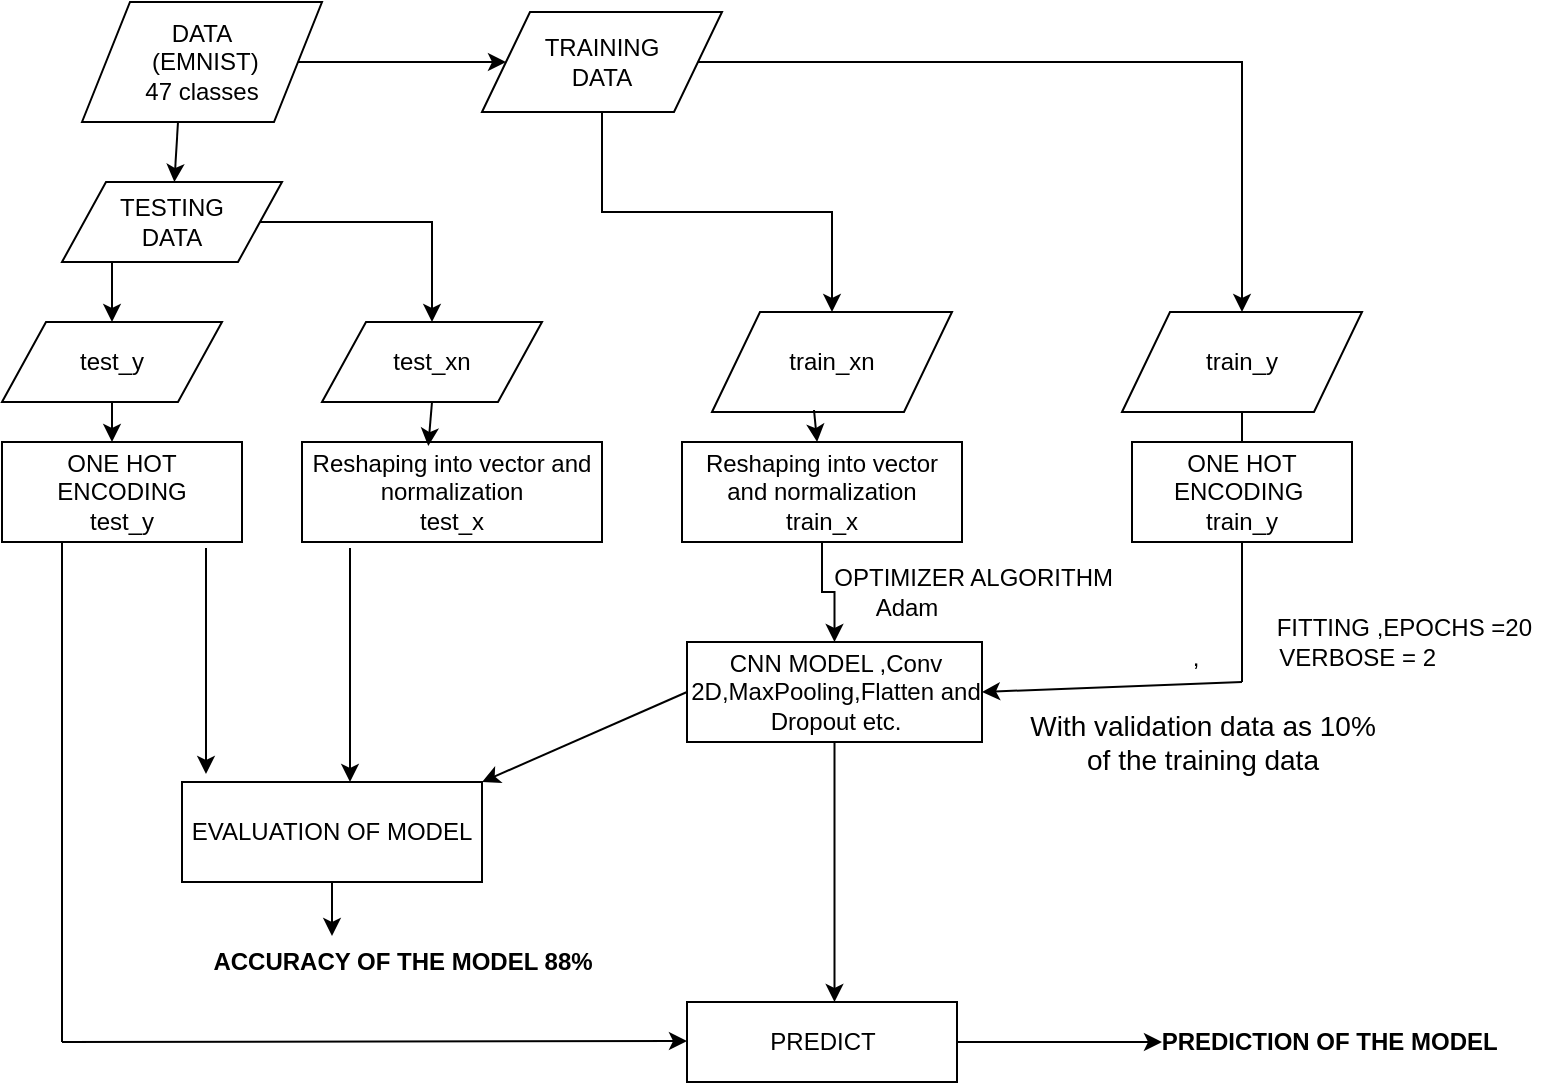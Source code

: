 <mxfile version="13.6.0" type="device"><diagram id="GlDWyMAZAiwz0uHmF_uG" name="Page-1"><mxGraphModel dx="868" dy="433" grid="1" gridSize="10" guides="1" tooltips="1" connect="1" arrows="1" fold="1" page="1" pageScale="1" pageWidth="850" pageHeight="1100" math="0" shadow="0"><root><mxCell id="0"/><mxCell id="1" parent="0"/><mxCell id="NkH1v-c81laxvQr4NrlD-2" value="" style="endArrow=classic;html=1;exitX=0.4;exitY=1;exitDx=0;exitDy=0;exitPerimeter=0;" parent="1" source="Zsw7IH1hE6ubkNzLHymE-1" target="Zsw7IH1hE6ubkNzLHymE-2" edge="1"><mxGeometry width="50" height="50" relative="1" as="geometry"><mxPoint x="400" y="280" as="sourcePoint"/><mxPoint x="100" y="110" as="targetPoint"/></mxGeometry></mxCell><mxCell id="Zsw7IH1hE6ubkNzLHymE-1" value="DATA&lt;br&gt;&amp;nbsp;(EMNIST)&lt;br&gt;47 classes" style="shape=parallelogram;perimeter=parallelogramPerimeter;whiteSpace=wrap;html=1;" parent="1" vertex="1"><mxGeometry x="50" y="20" width="120" height="60" as="geometry"/></mxCell><mxCell id="Zsw7IH1hE6ubkNzLHymE-7" value="" style="edgeStyle=orthogonalEdgeStyle;rounded=0;orthogonalLoop=1;jettySize=auto;html=1;" parent="1" source="Zsw7IH1hE6ubkNzLHymE-2" target="Zsw7IH1hE6ubkNzLHymE-6" edge="1"><mxGeometry relative="1" as="geometry"><Array as="points"><mxPoint x="65" y="160"/><mxPoint x="65" y="160"/></Array></mxGeometry></mxCell><mxCell id="Zsw7IH1hE6ubkNzLHymE-10" value="" style="edgeStyle=orthogonalEdgeStyle;rounded=0;orthogonalLoop=1;jettySize=auto;html=1;" parent="1" source="Zsw7IH1hE6ubkNzLHymE-2" target="Zsw7IH1hE6ubkNzLHymE-9" edge="1"><mxGeometry relative="1" as="geometry"/></mxCell><mxCell id="Zsw7IH1hE6ubkNzLHymE-2" value="TESTING&lt;br&gt;DATA" style="shape=parallelogram;perimeter=parallelogramPerimeter;whiteSpace=wrap;html=1;" parent="1" vertex="1"><mxGeometry x="40" y="110" width="110" height="40" as="geometry"/></mxCell><mxCell id="Zsw7IH1hE6ubkNzLHymE-9" value="test_xn" style="shape=parallelogram;perimeter=parallelogramPerimeter;whiteSpace=wrap;html=1;" parent="1" vertex="1"><mxGeometry x="170" y="180" width="110" height="40" as="geometry"/></mxCell><mxCell id="Zsw7IH1hE6ubkNzLHymE-17" value="" style="edgeStyle=orthogonalEdgeStyle;rounded=0;orthogonalLoop=1;jettySize=auto;html=1;" parent="1" source="Zsw7IH1hE6ubkNzLHymE-6" edge="1"><mxGeometry relative="1" as="geometry"><mxPoint x="65" y="240" as="targetPoint"/></mxGeometry></mxCell><mxCell id="Zsw7IH1hE6ubkNzLHymE-6" value="test_y" style="shape=parallelogram;perimeter=parallelogramPerimeter;whiteSpace=wrap;html=1;" parent="1" vertex="1"><mxGeometry x="10" y="180" width="110" height="40" as="geometry"/></mxCell><mxCell id="Zsw7IH1hE6ubkNzLHymE-3" value="" style="endArrow=classic;html=1;exitX=1;exitY=0.5;exitDx=0;exitDy=0;" parent="1" source="Zsw7IH1hE6ubkNzLHymE-1" target="Zsw7IH1hE6ubkNzLHymE-4" edge="1"><mxGeometry width="50" height="50" relative="1" as="geometry"><mxPoint x="400" y="280" as="sourcePoint"/><mxPoint x="450" y="230" as="targetPoint"/></mxGeometry></mxCell><mxCell id="Zsw7IH1hE6ubkNzLHymE-13" value="" style="edgeStyle=orthogonalEdgeStyle;rounded=0;orthogonalLoop=1;jettySize=auto;html=1;" parent="1" source="Zsw7IH1hE6ubkNzLHymE-4" target="Zsw7IH1hE6ubkNzLHymE-12" edge="1"><mxGeometry relative="1" as="geometry"/></mxCell><mxCell id="Zsw7IH1hE6ubkNzLHymE-15" value="" style="edgeStyle=orthogonalEdgeStyle;rounded=0;orthogonalLoop=1;jettySize=auto;html=1;" parent="1" source="Zsw7IH1hE6ubkNzLHymE-4" target="Zsw7IH1hE6ubkNzLHymE-14" edge="1"><mxGeometry relative="1" as="geometry"/></mxCell><mxCell id="Zsw7IH1hE6ubkNzLHymE-4" value="TRAINING &lt;br&gt;DATA" style="shape=parallelogram;perimeter=parallelogramPerimeter;whiteSpace=wrap;html=1;" parent="1" vertex="1"><mxGeometry x="250" y="25" width="120" height="50" as="geometry"/></mxCell><mxCell id="Zsw7IH1hE6ubkNzLHymE-14" value="train_xn" style="shape=parallelogram;perimeter=parallelogramPerimeter;whiteSpace=wrap;html=1;" parent="1" vertex="1"><mxGeometry x="365" y="175" width="120" height="50" as="geometry"/></mxCell><mxCell id="Zsw7IH1hE6ubkNzLHymE-21" value="" style="edgeStyle=orthogonalEdgeStyle;rounded=0;orthogonalLoop=1;jettySize=auto;html=1;" parent="1" source="Zsw7IH1hE6ubkNzLHymE-12" edge="1"><mxGeometry relative="1" as="geometry"><mxPoint x="630" y="240" as="targetPoint"/></mxGeometry></mxCell><mxCell id="Zsw7IH1hE6ubkNzLHymE-12" value="train_y" style="shape=parallelogram;perimeter=parallelogramPerimeter;whiteSpace=wrap;html=1;" parent="1" vertex="1"><mxGeometry x="570" y="175" width="120" height="50" as="geometry"/></mxCell><mxCell id="Zsw7IH1hE6ubkNzLHymE-8" style="edgeStyle=orthogonalEdgeStyle;rounded=0;orthogonalLoop=1;jettySize=auto;html=1;exitX=0.5;exitY=1;exitDx=0;exitDy=0;" parent="1" source="Zsw7IH1hE6ubkNzLHymE-2" target="Zsw7IH1hE6ubkNzLHymE-2" edge="1"><mxGeometry relative="1" as="geometry"/></mxCell><mxCell id="Zsw7IH1hE6ubkNzLHymE-19" value="ONE HOT ENCODING&lt;br&gt;test_y" style="rounded=0;whiteSpace=wrap;html=1;" parent="1" vertex="1"><mxGeometry x="10" y="240" width="120" height="50" as="geometry"/></mxCell><mxCell id="Zsw7IH1hE6ubkNzLHymE-22" value="ONE HOT ENCODING&amp;nbsp;&lt;br&gt;train_y" style="rounded=0;whiteSpace=wrap;html=1;" parent="1" vertex="1"><mxGeometry x="575" y="240" width="110" height="50" as="geometry"/></mxCell><mxCell id="Zsw7IH1hE6ubkNzLHymE-38" value="" style="edgeStyle=orthogonalEdgeStyle;rounded=0;orthogonalLoop=1;jettySize=auto;html=1;" parent="1" source="Zsw7IH1hE6ubkNzLHymE-25" target="Zsw7IH1hE6ubkNzLHymE-37" edge="1"><mxGeometry relative="1" as="geometry"/></mxCell><mxCell id="Zsw7IH1hE6ubkNzLHymE-25" value="Reshaping into vector and normalization&lt;br&gt;train_x" style="rounded=0;whiteSpace=wrap;html=1;" parent="1" vertex="1"><mxGeometry x="350" y="240" width="140" height="50" as="geometry"/></mxCell><mxCell id="Zsw7IH1hE6ubkNzLHymE-65" value="" style="edgeStyle=orthogonalEdgeStyle;rounded=0;orthogonalLoop=1;jettySize=auto;html=1;" parent="1" source="Zsw7IH1hE6ubkNzLHymE-37" target="Zsw7IH1hE6ubkNzLHymE-64" edge="1"><mxGeometry relative="1" as="geometry"><Array as="points"><mxPoint x="426" y="510"/><mxPoint x="426" y="510"/></Array></mxGeometry></mxCell><mxCell id="Zsw7IH1hE6ubkNzLHymE-37" value="CNN MODEL ,Conv 2D,MaxPooling,Flatten and Dropout etc." style="rounded=0;whiteSpace=wrap;html=1;" parent="1" vertex="1"><mxGeometry x="352.5" y="340" width="147.5" height="50" as="geometry"/></mxCell><mxCell id="Zsw7IH1hE6ubkNzLHymE-64" value="PREDICT" style="rounded=0;whiteSpace=wrap;html=1;" parent="1" vertex="1"><mxGeometry x="352.5" y="520" width="135" height="40" as="geometry"/></mxCell><mxCell id="Zsw7IH1hE6ubkNzLHymE-29" value="" style="endArrow=classic;html=1;exitX=0.425;exitY=0.98;exitDx=0;exitDy=0;exitPerimeter=0;" parent="1" source="Zsw7IH1hE6ubkNzLHymE-14" target="Zsw7IH1hE6ubkNzLHymE-25" edge="1"><mxGeometry width="50" height="50" relative="1" as="geometry"><mxPoint x="416" y="224" as="sourcePoint"/><mxPoint x="416" y="339" as="targetPoint"/></mxGeometry></mxCell><mxCell id="Zsw7IH1hE6ubkNzLHymE-32" value="Reshaping into vector and normalization&lt;br&gt;test_x" style="rounded=0;whiteSpace=wrap;html=1;" parent="1" vertex="1"><mxGeometry x="160" y="240" width="150" height="50" as="geometry"/></mxCell><mxCell id="Zsw7IH1hE6ubkNzLHymE-34" value="" style="endArrow=classic;html=1;exitX=0.5;exitY=1;exitDx=0;exitDy=0;entryX=0.421;entryY=0.04;entryDx=0;entryDy=0;entryPerimeter=0;" parent="1" source="Zsw7IH1hE6ubkNzLHymE-9" target="Zsw7IH1hE6ubkNzLHymE-32" edge="1"><mxGeometry width="50" height="50" relative="1" as="geometry"><mxPoint x="400" y="280" as="sourcePoint"/><mxPoint x="450" y="230" as="targetPoint"/></mxGeometry></mxCell><mxCell id="Zsw7IH1hE6ubkNzLHymE-39" value="&amp;nbsp; &amp;nbsp; &amp;nbsp; &amp;nbsp; &amp;nbsp; &amp;nbsp; &amp;nbsp; &amp;nbsp; &amp;nbsp; &amp;nbsp; OPTIMIZER ALGORITHM&lt;br&gt;Adam" style="text;html=1;align=center;verticalAlign=middle;resizable=0;points=[];autosize=1;" parent="1" vertex="1"><mxGeometry x="352" y="300" width="220" height="30" as="geometry"/></mxCell><mxCell id="Zsw7IH1hE6ubkNzLHymE-41" value="" style="endArrow=none;html=1;exitX=0.5;exitY=1;exitDx=0;exitDy=0;" parent="1" source="Zsw7IH1hE6ubkNzLHymE-22" edge="1"><mxGeometry width="50" height="50" relative="1" as="geometry"><mxPoint x="400" y="280" as="sourcePoint"/><mxPoint x="630" y="360" as="targetPoint"/></mxGeometry></mxCell><mxCell id="Zsw7IH1hE6ubkNzLHymE-42" value="" style="endArrow=classic;html=1;entryX=1;entryY=0.5;entryDx=0;entryDy=0;" parent="1" target="Zsw7IH1hE6ubkNzLHymE-37" edge="1"><mxGeometry width="50" height="50" relative="1" as="geometry"><mxPoint x="630" y="360" as="sourcePoint"/><mxPoint x="450" y="230" as="targetPoint"/></mxGeometry></mxCell><mxCell id="Zsw7IH1hE6ubkNzLHymE-43" value="&amp;nbsp; &amp;nbsp; &amp;nbsp; &amp;nbsp; &amp;nbsp; &amp;nbsp; &amp;nbsp; &amp;nbsp; &amp;nbsp; &amp;nbsp; &amp;nbsp; &amp;nbsp; &amp;nbsp; &amp;nbsp; FITTING ,EPOCHS =20&lt;br&gt;&amp;nbsp;,&amp;nbsp; &amp;nbsp; &amp;nbsp; &amp;nbsp; &amp;nbsp; &amp;nbsp; VERBOSE = 2" style="text;html=1;align=center;verticalAlign=middle;resizable=0;points=[];autosize=1;" parent="1" vertex="1"><mxGeometry x="544" y="325" width="240" height="30" as="geometry"/></mxCell><mxCell id="Zsw7IH1hE6ubkNzLHymE-44" value="EVALUATION OF MODEL" style="rounded=0;whiteSpace=wrap;html=1;" parent="1" vertex="1"><mxGeometry x="100" y="410" width="150" height="50" as="geometry"/></mxCell><mxCell id="Zsw7IH1hE6ubkNzLHymE-45" value="" style="endArrow=classic;html=1;exitX=0.85;exitY=1.06;exitDx=0;exitDy=0;exitPerimeter=0;" parent="1" source="Zsw7IH1hE6ubkNzLHymE-19" edge="1"><mxGeometry width="50" height="50" relative="1" as="geometry"><mxPoint x="400" y="280" as="sourcePoint"/><mxPoint x="112" y="406" as="targetPoint"/></mxGeometry></mxCell><mxCell id="Zsw7IH1hE6ubkNzLHymE-50" value="" style="endArrow=classic;html=1;" parent="1" edge="1"><mxGeometry width="50" height="50" relative="1" as="geometry"><mxPoint x="184" y="293" as="sourcePoint"/><mxPoint x="184" y="410" as="targetPoint"/></mxGeometry></mxCell><mxCell id="Zsw7IH1hE6ubkNzLHymE-51" value="" style="endArrow=classic;html=1;exitX=0;exitY=0.5;exitDx=0;exitDy=0;entryX=1;entryY=0;entryDx=0;entryDy=0;" parent="1" source="Zsw7IH1hE6ubkNzLHymE-37" target="Zsw7IH1hE6ubkNzLHymE-44" edge="1"><mxGeometry width="50" height="50" relative="1" as="geometry"><mxPoint x="400" y="360" as="sourcePoint"/><mxPoint x="418" y="400" as="targetPoint"/></mxGeometry></mxCell><mxCell id="Zsw7IH1hE6ubkNzLHymE-55" value="" style="endArrow=classic;html=1;exitX=0.5;exitY=1;exitDx=0;exitDy=0;" parent="1" source="Zsw7IH1hE6ubkNzLHymE-44" edge="1"><mxGeometry width="50" height="50" relative="1" as="geometry"><mxPoint x="400" y="370" as="sourcePoint"/><mxPoint x="175" y="487" as="targetPoint"/></mxGeometry></mxCell><mxCell id="Zsw7IH1hE6ubkNzLHymE-56" value="&lt;b&gt;ACCURACY OF THE MODEL 88%&lt;/b&gt;" style="text;html=1;align=center;verticalAlign=middle;resizable=0;points=[];autosize=1;" parent="1" vertex="1"><mxGeometry x="105" y="490" width="210" height="20" as="geometry"/></mxCell><mxCell id="Zsw7IH1hE6ubkNzLHymE-60" value="" style="endArrow=none;html=1;exitX=0.25;exitY=1;exitDx=0;exitDy=0;" parent="1" source="Zsw7IH1hE6ubkNzLHymE-19" edge="1"><mxGeometry width="50" height="50" relative="1" as="geometry"><mxPoint x="400" y="370" as="sourcePoint"/><mxPoint x="40" y="540" as="targetPoint"/></mxGeometry></mxCell><mxCell id="Zsw7IH1hE6ubkNzLHymE-62" value="" style="endArrow=classic;html=1;" parent="1" edge="1"><mxGeometry width="50" height="50" relative="1" as="geometry"><mxPoint x="40" y="540" as="sourcePoint"/><mxPoint x="352.5" y="539.5" as="targetPoint"/></mxGeometry></mxCell><mxCell id="Zsw7IH1hE6ubkNzLHymE-67" value="" style="endArrow=classic;html=1;exitX=1;exitY=0.5;exitDx=0;exitDy=0;" parent="1" source="Zsw7IH1hE6ubkNzLHymE-64" edge="1"><mxGeometry width="50" height="50" relative="1" as="geometry"><mxPoint x="400" y="370" as="sourcePoint"/><mxPoint x="590" y="540" as="targetPoint"/></mxGeometry></mxCell><mxCell id="Zsw7IH1hE6ubkNzLHymE-68" value="&lt;b&gt;&amp;nbsp; &amp;nbsp; &amp;nbsp; &amp;nbsp; &amp;nbsp; &amp;nbsp; &amp;nbsp; &amp;nbsp; &amp;nbsp; &amp;nbsp; &amp;nbsp; &amp;nbsp; &amp;nbsp; &amp;nbsp; &amp;nbsp; &amp;nbsp; PREDICTION OF THE MODEL&lt;/b&gt;" style="text;html=1;align=center;verticalAlign=middle;resizable=0;points=[];autosize=1;" parent="1" vertex="1"><mxGeometry x="475" y="530" width="290" height="20" as="geometry"/></mxCell><mxCell id="V0__FMNA-H232KUVE7YK-2" value="&lt;font style=&quot;font-size: 14px&quot;&gt;With validation data as 10% &lt;br&gt;of the training data&lt;/font&gt;" style="text;html=1;align=center;verticalAlign=middle;resizable=0;points=[];autosize=1;" parent="1" vertex="1"><mxGeometry x="515" y="370" width="190" height="40" as="geometry"/></mxCell></root></mxGraphModel></diagram></mxfile>